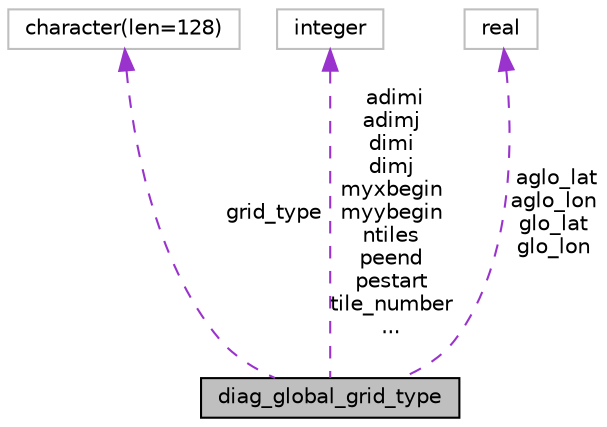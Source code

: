 digraph "diag_global_grid_type"
{
 // INTERACTIVE_SVG=YES
 // LATEX_PDF_SIZE
  edge [fontname="Helvetica",fontsize="10",labelfontname="Helvetica",labelfontsize="10"];
  node [fontname="Helvetica",fontsize="10",shape=record];
  Node1 [label="diag_global_grid_type",height=0.2,width=0.4,color="black", fillcolor="grey75", style="filled", fontcolor="black",tooltip="Private type to hold the model's global grid data, and other grid information for use in this module."];
  Node2 -> Node1 [dir="back",color="darkorchid3",fontsize="10",style="dashed",label=" grid_type" ,fontname="Helvetica"];
  Node2 [label="character(len=128)",height=0.2,width=0.4,color="grey75", fillcolor="white", style="filled",tooltip=" "];
  Node3 -> Node1 [dir="back",color="darkorchid3",fontsize="10",style="dashed",label=" adimi\nadimj\ndimi\ndimj\nmyxbegin\nmyybegin\nntiles\npeend\npestart\ntile_number\n..." ,fontname="Helvetica"];
  Node3 [label="integer",height=0.2,width=0.4,color="grey75", fillcolor="white", style="filled",tooltip=" "];
  Node4 -> Node1 [dir="back",color="darkorchid3",fontsize="10",style="dashed",label=" aglo_lat\naglo_lon\nglo_lat\nglo_lon" ,fontname="Helvetica"];
  Node4 [label="real",height=0.2,width=0.4,color="grey75", fillcolor="white", style="filled",tooltip=" "];
}
